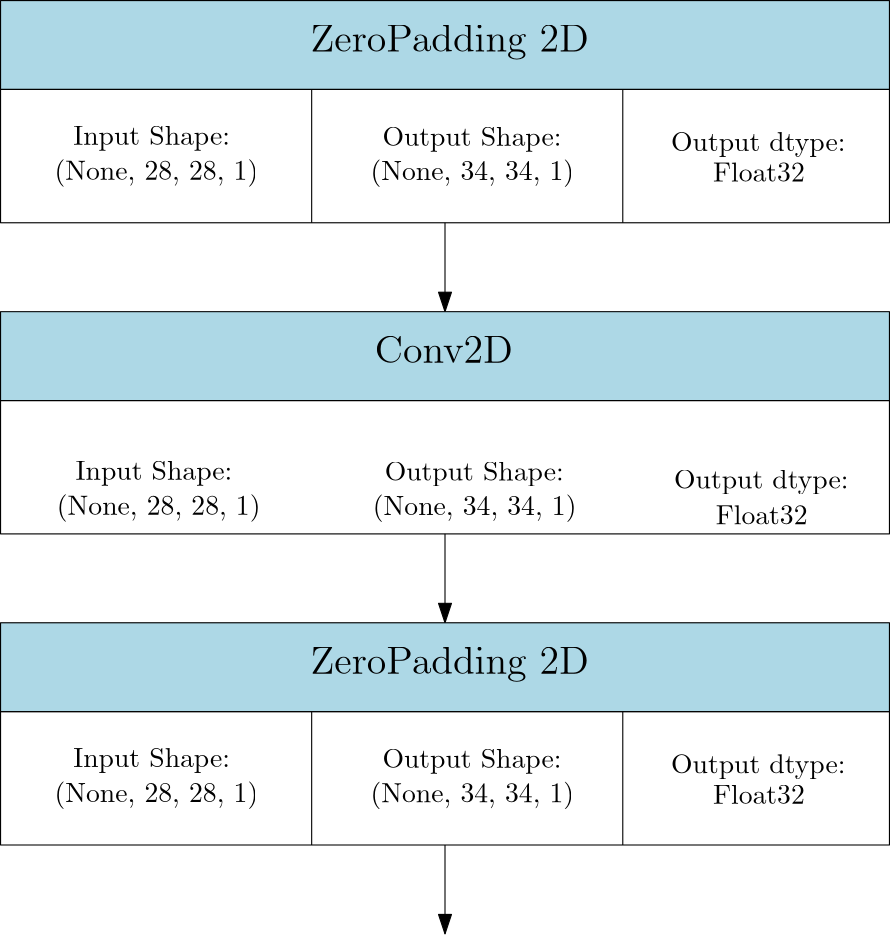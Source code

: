 <?xml version="1.0"?>
<!DOCTYPE ipe SYSTEM "ipe.dtd">
<ipe version="70218" creator="Ipe 7.2.28">
<info created="D:20241216204724" modified="D:20241216205436"/>
<ipestyle name="basic">
<symbol name="arrow/arc(spx)">
<path stroke="sym-stroke" fill="sym-stroke" pen="sym-pen">
0 0 m
-1 0.333 l
-1 -0.333 l
h
</path>
</symbol>
<symbol name="arrow/farc(spx)">
<path stroke="sym-stroke" fill="white" pen="sym-pen">
0 0 m
-1 0.333 l
-1 -0.333 l
h
</path>
</symbol>
<symbol name="arrow/ptarc(spx)">
<path stroke="sym-stroke" fill="sym-stroke" pen="sym-pen">
0 0 m
-1 0.333 l
-0.8 0 l
-1 -0.333 l
h
</path>
</symbol>
<symbol name="arrow/fptarc(spx)">
<path stroke="sym-stroke" fill="white" pen="sym-pen">
0 0 m
-1 0.333 l
-0.8 0 l
-1 -0.333 l
h
</path>
</symbol>
<symbol name="mark/circle(sx)" transformations="translations">
<path fill="sym-stroke">
0.6 0 0 0.6 0 0 e
0.4 0 0 0.4 0 0 e
</path>
</symbol>
<symbol name="mark/disk(sx)" transformations="translations">
<path fill="sym-stroke">
0.6 0 0 0.6 0 0 e
</path>
</symbol>
<symbol name="mark/fdisk(sfx)" transformations="translations">
<group>
<path fill="sym-fill">
0.5 0 0 0.5 0 0 e
</path>
<path fill="sym-stroke" fillrule="eofill">
0.6 0 0 0.6 0 0 e
0.4 0 0 0.4 0 0 e
</path>
</group>
</symbol>
<symbol name="mark/box(sx)" transformations="translations">
<path fill="sym-stroke" fillrule="eofill">
-0.6 -0.6 m
0.6 -0.6 l
0.6 0.6 l
-0.6 0.6 l
h
-0.4 -0.4 m
0.4 -0.4 l
0.4 0.4 l
-0.4 0.4 l
h
</path>
</symbol>
<symbol name="mark/square(sx)" transformations="translations">
<path fill="sym-stroke">
-0.6 -0.6 m
0.6 -0.6 l
0.6 0.6 l
-0.6 0.6 l
h
</path>
</symbol>
<symbol name="mark/fsquare(sfx)" transformations="translations">
<group>
<path fill="sym-fill">
-0.5 -0.5 m
0.5 -0.5 l
0.5 0.5 l
-0.5 0.5 l
h
</path>
<path fill="sym-stroke" fillrule="eofill">
-0.6 -0.6 m
0.6 -0.6 l
0.6 0.6 l
-0.6 0.6 l
h
-0.4 -0.4 m
0.4 -0.4 l
0.4 0.4 l
-0.4 0.4 l
h
</path>
</group>
</symbol>
<symbol name="mark/cross(sx)" transformations="translations">
<group>
<path fill="sym-stroke">
-0.43 -0.57 m
0.57 0.43 l
0.43 0.57 l
-0.57 -0.43 l
h
</path>
<path fill="sym-stroke">
-0.43 0.57 m
0.57 -0.43 l
0.43 -0.57 l
-0.57 0.43 l
h
</path>
</group>
</symbol>
<symbol name="arrow/fnormal(spx)">
<path stroke="sym-stroke" fill="white" pen="sym-pen">
0 0 m
-1 0.333 l
-1 -0.333 l
h
</path>
</symbol>
<symbol name="arrow/pointed(spx)">
<path stroke="sym-stroke" fill="sym-stroke" pen="sym-pen">
0 0 m
-1 0.333 l
-0.8 0 l
-1 -0.333 l
h
</path>
</symbol>
<symbol name="arrow/fpointed(spx)">
<path stroke="sym-stroke" fill="white" pen="sym-pen">
0 0 m
-1 0.333 l
-0.8 0 l
-1 -0.333 l
h
</path>
</symbol>
<symbol name="arrow/linear(spx)">
<path stroke="sym-stroke" pen="sym-pen">
-1 0.333 m
0 0 l
-1 -0.333 l
</path>
</symbol>
<symbol name="arrow/fdouble(spx)">
<path stroke="sym-stroke" fill="white" pen="sym-pen">
0 0 m
-1 0.333 l
-1 -0.333 l
h
-1 0 m
-2 0.333 l
-2 -0.333 l
h
</path>
</symbol>
<symbol name="arrow/double(spx)">
<path stroke="sym-stroke" fill="sym-stroke" pen="sym-pen">
0 0 m
-1 0.333 l
-1 -0.333 l
h
-1 0 m
-2 0.333 l
-2 -0.333 l
h
</path>
</symbol>
<symbol name="arrow/mid-normal(spx)">
<path stroke="sym-stroke" fill="sym-stroke" pen="sym-pen">
0.5 0 m
-0.5 0.333 l
-0.5 -0.333 l
h
</path>
</symbol>
<symbol name="arrow/mid-fnormal(spx)">
<path stroke="sym-stroke" fill="white" pen="sym-pen">
0.5 0 m
-0.5 0.333 l
-0.5 -0.333 l
h
</path>
</symbol>
<symbol name="arrow/mid-pointed(spx)">
<path stroke="sym-stroke" fill="sym-stroke" pen="sym-pen">
0.5 0 m
-0.5 0.333 l
-0.3 0 l
-0.5 -0.333 l
h
</path>
</symbol>
<symbol name="arrow/mid-fpointed(spx)">
<path stroke="sym-stroke" fill="white" pen="sym-pen">
0.5 0 m
-0.5 0.333 l
-0.3 0 l
-0.5 -0.333 l
h
</path>
</symbol>
<symbol name="arrow/mid-double(spx)">
<path stroke="sym-stroke" fill="sym-stroke" pen="sym-pen">
1 0 m
0 0.333 l
0 -0.333 l
h
0 0 m
-1 0.333 l
-1 -0.333 l
h
</path>
</symbol>
<symbol name="arrow/mid-fdouble(spx)">
<path stroke="sym-stroke" fill="white" pen="sym-pen">
1 0 m
0 0.333 l
0 -0.333 l
h
0 0 m
-1 0.333 l
-1 -0.333 l
h
</path>
</symbol>
<anglesize name="22.5 deg" value="22.5"/>
<anglesize name="30 deg" value="30"/>
<anglesize name="45 deg" value="45"/>
<anglesize name="60 deg" value="60"/>
<anglesize name="90 deg" value="90"/>
<arrowsize name="large" value="10"/>
<arrowsize name="small" value="5"/>
<arrowsize name="tiny" value="3"/>
<color name="blue" value="0 0 1"/>
<color name="brown" value="0.647 0.165 0.165"/>
<color name="darkblue" value="0 0 0.545"/>
<color name="darkcyan" value="0 0.545 0.545"/>
<color name="darkgray" value="0.663"/>
<color name="darkgreen" value="0 0.392 0"/>
<color name="darkmagenta" value="0.545 0 0.545"/>
<color name="darkorange" value="1 0.549 0"/>
<color name="darkred" value="0.545 0 0"/>
<color name="gold" value="1 0.843 0"/>
<color name="gray" value="0.745"/>
<color name="green" value="0 1 0"/>
<color name="lightblue" value="0.678 0.847 0.902"/>
<color name="lightcyan" value="0.878 1 1"/>
<color name="lightgray" value="0.827"/>
<color name="lightgreen" value="0.565 0.933 0.565"/>
<color name="lightyellow" value="1 1 0.878"/>
<color name="navy" value="0 0 0.502"/>
<color name="orange" value="1 0.647 0"/>
<color name="pink" value="1 0.753 0.796"/>
<color name="purple" value="0.627 0.125 0.941"/>
<color name="red" value="1 0 0"/>
<color name="seagreen" value="0.18 0.545 0.341"/>
<color name="turquoise" value="0.251 0.878 0.816"/>
<color name="violet" value="0.933 0.51 0.933"/>
<color name="yellow" value="1 1 0"/>
<dashstyle name="dash dot dotted" value="[4 2 1 2 1 2] 0"/>
<dashstyle name="dash dotted" value="[4 2 1 2] 0"/>
<dashstyle name="dashed" value="[4] 0"/>
<dashstyle name="dotted" value="[1 3] 0"/>
<gridsize name="10 pts (~3.5 mm)" value="10"/>
<gridsize name="14 pts (~5 mm)" value="14"/>
<gridsize name="16 pts (~6 mm)" value="16"/>
<gridsize name="20 pts (~7 mm)" value="20"/>
<gridsize name="28 pts (~10 mm)" value="28"/>
<gridsize name="32 pts (~12 mm)" value="32"/>
<gridsize name="4 pts" value="4"/>
<gridsize name="56 pts (~20 mm)" value="56"/>
<gridsize name="8 pts (~3 mm)" value="8"/>
<opacity name="10%" value="0.1"/>
<opacity name="30%" value="0.3"/>
<opacity name="50%" value="0.5"/>
<opacity name="75%" value="0.75"/>
<pen name="fat" value="1.2"/>
<pen name="heavier" value="0.8"/>
<pen name="ultrafat" value="2"/>
<symbolsize name="large" value="5"/>
<symbolsize name="small" value="2"/>
<symbolsize name="tiny" value="1.1"/>
<textsize name="Huge" value="\Huge"/>
<textsize name="LARGE" value="\LARGE"/>
<textsize name="Large" value="\Large"/>
<textsize name="footnote" value="\footnotesize"/>
<textsize name="huge" value="\huge"/>
<textsize name="large" value="\large"/>
<textsize name="script" value="\scriptsize"/>
<textsize name="small" value="\small"/>
<textsize name="tiny" value="\tiny"/>
<textstyle name="center" begin="\begin{center}" end="\end{center}"/>
<textstyle name="item" begin="\begin{itemize}\item{}" end="\end{itemize}"/>
<textstyle name="itemize" begin="\begin{itemize}" end="\end{itemize}"/>
<tiling name="falling" angle="-60" step="4" width="1"/>
<tiling name="rising" angle="30" step="4" width="1"/>
</ipestyle>
<page>
<layer name="alpha"/>
<view layers="alpha" active="alpha"/>
<path layer="alpha" stroke="black" fill="lightblue">
128 704 m
128 672 l
448 672 l
448 704 l
h
</path>
<text matrix="1 0 0 1 -0.426534 -2.34594" transformations="translations" pos="240 688" stroke="black" type="label" width="100.276" height="9.962" depth="2.79" valign="baseline" size="Large">ZeroPadding 2D</text>
<path stroke="black">
128 672 m
128 624 l
448 624 l
448 672 l
h
</path>
<path stroke="black">
240 672 m
240 624 l
</path>
<path stroke="black">
352 624 m
352 672 l
</path>
<text matrix="1 0 0 1 10.1779 -3.93984" transformations="translations" pos="144 656" stroke="black" type="label" width="56.455" height="6.926" depth="1.93" valign="baseline">Input Shape:</text>
<text matrix="1 0 0 1 -28.5639 -0.49248" transformations="translations" pos="176 640" stroke="black" type="label" width="73.336" height="7.473" depth="2.49" valign="baseline"> (None, 28, 28, 1)</text>
<text matrix="1 0 0 1 121.473 -4.23598" transformations="translations" pos="144 656" stroke="black" type="label" width="64.481" height="6.926" depth="1.93" valign="baseline">Output Shape:</text>
<text matrix="1 0 0 1 85.1932 -0.624457" transformations="translations" pos="176 640" stroke="black" type="label" width="73.336" height="7.473" depth="2.49" valign="baseline"> (None, 34, 34, 1)</text>
<text matrix="1 0 0 1 225.386 -6.20619" transformations="translations" pos="144 656" stroke="black" type="label" width="62.82" height="6.926" depth="1.93" valign="baseline">Output dtype:</text>
<text matrix="1 0 0 1 208.477 -1.11723" transformations="translations" pos="176 640" stroke="black" type="label" width="33.071" height="6.918" depth="0" valign="baseline">Float32</text>
<path stroke="black" arrow="normal/normal">
288 624 m
288 592 l
</path>
<path matrix="1 0 0 1 0 -112" stroke="black" fill="lightblue">
128 704 m
128 672 l
448 672 l
448 704 l
h
</path>
<text matrix="1 0 0 1 22.7074 -114.346" transformations="translations" pos="240 688" stroke="black" type="label" width="49.748" height="9.803" depth="0" valign="baseline" size="Large">Conv2D</text>
<path matrix="1 0 0 1 0 -112" stroke="black">
128 672 m
128 624 l
448 624 l
448 672 l
h
</path>
<text matrix="1 0 0 1 11.0091 -124.529" transformations="translations" pos="144 656" stroke="black" type="label" width="56.455" height="6.926" depth="1.93" valign="baseline">Input Shape:</text>
<text matrix="1 0 0 1 -27.7327 -121.081" transformations="translations" pos="176 640" stroke="black" type="label" width="73.336" height="7.473" depth="2.49" valign="baseline"> (None, 28, 28, 1)</text>
<text matrix="1 0 0 1 122.304 -124.825" transformations="translations" pos="144 656" stroke="black" type="label" width="64.481" height="6.926" depth="1.93" valign="baseline">Output Shape:</text>
<text matrix="1 0 0 1 86.0244 -121.213" transformations="translations" pos="176 640" stroke="black" type="label" width="73.336" height="7.473" depth="2.49" valign="baseline"> (None, 34, 34, 1)</text>
<text matrix="1 0 0 1 226.47 -127.68" transformations="translations" pos="144 656" stroke="black" type="label" width="62.82" height="6.926" depth="1.93" valign="baseline">Output dtype:</text>
<text matrix="1 0 0 1 209.464 -124.536" transformations="translations" pos="176 640" stroke="black" type="label" width="33.071" height="6.918" depth="0" valign="baseline">Float32</text>
<path matrix="1 0 0 1 0 -112" stroke="black" arrow="normal/normal">
288 624 m
288 592 l
</path>
<path matrix="1 0 0 1 0 -224" stroke="black" fill="lightblue">
128 704 m
128 672 l
448 672 l
448 704 l
h
</path>
<text matrix="1 0 0 1 -0.426534 -226.346" transformations="translations" pos="240 688" stroke="black" type="label" width="100.276" height="9.962" depth="2.79" valign="baseline" size="Large">ZeroPadding 2D</text>
<path matrix="1 0 0 1 0 -224" stroke="black">
128 672 m
128 624 l
448 624 l
448 672 l
h
</path>
<path matrix="1 0 0 1 0 -224" stroke="black">
240 672 m
240 624 l
</path>
<path matrix="1 0 0 1 0 -224" stroke="black">
352 624 m
352 672 l
</path>
<text matrix="1 0 0 1 10.1779 -227.94" transformations="translations" pos="144 656" stroke="black" type="label" width="56.455" height="6.926" depth="1.93" valign="baseline">Input Shape:</text>
<text matrix="1 0 0 1 -28.5639 -224.492" transformations="translations" pos="176 640" stroke="black" type="label" width="73.336" height="7.473" depth="2.49" valign="baseline"> (None, 28, 28, 1)</text>
<text matrix="1 0 0 1 121.473 -228.236" transformations="translations" pos="144 656" stroke="black" type="label" width="64.481" height="6.926" depth="1.93" valign="baseline">Output Shape:</text>
<text matrix="1 0 0 1 85.1932 -224.624" transformations="translations" pos="176 640" stroke="black" type="label" width="73.336" height="7.473" depth="2.49" valign="baseline"> (None, 34, 34, 1)</text>
<text matrix="1 0 0 1 225.386 -230.206" transformations="translations" pos="144 656" stroke="black" type="label" width="62.82" height="6.926" depth="1.93" valign="baseline">Output dtype:</text>
<text matrix="1 0 0 1 208.477 -225.117" transformations="translations" pos="176 640" stroke="black" type="label" width="33.071" height="6.918" depth="0" valign="baseline">Float32</text>
<path matrix="1 0 0 1 0 -224" stroke="black" arrow="normal/normal">
288 624 m
288 592 l
</path>
</page>
</ipe>
